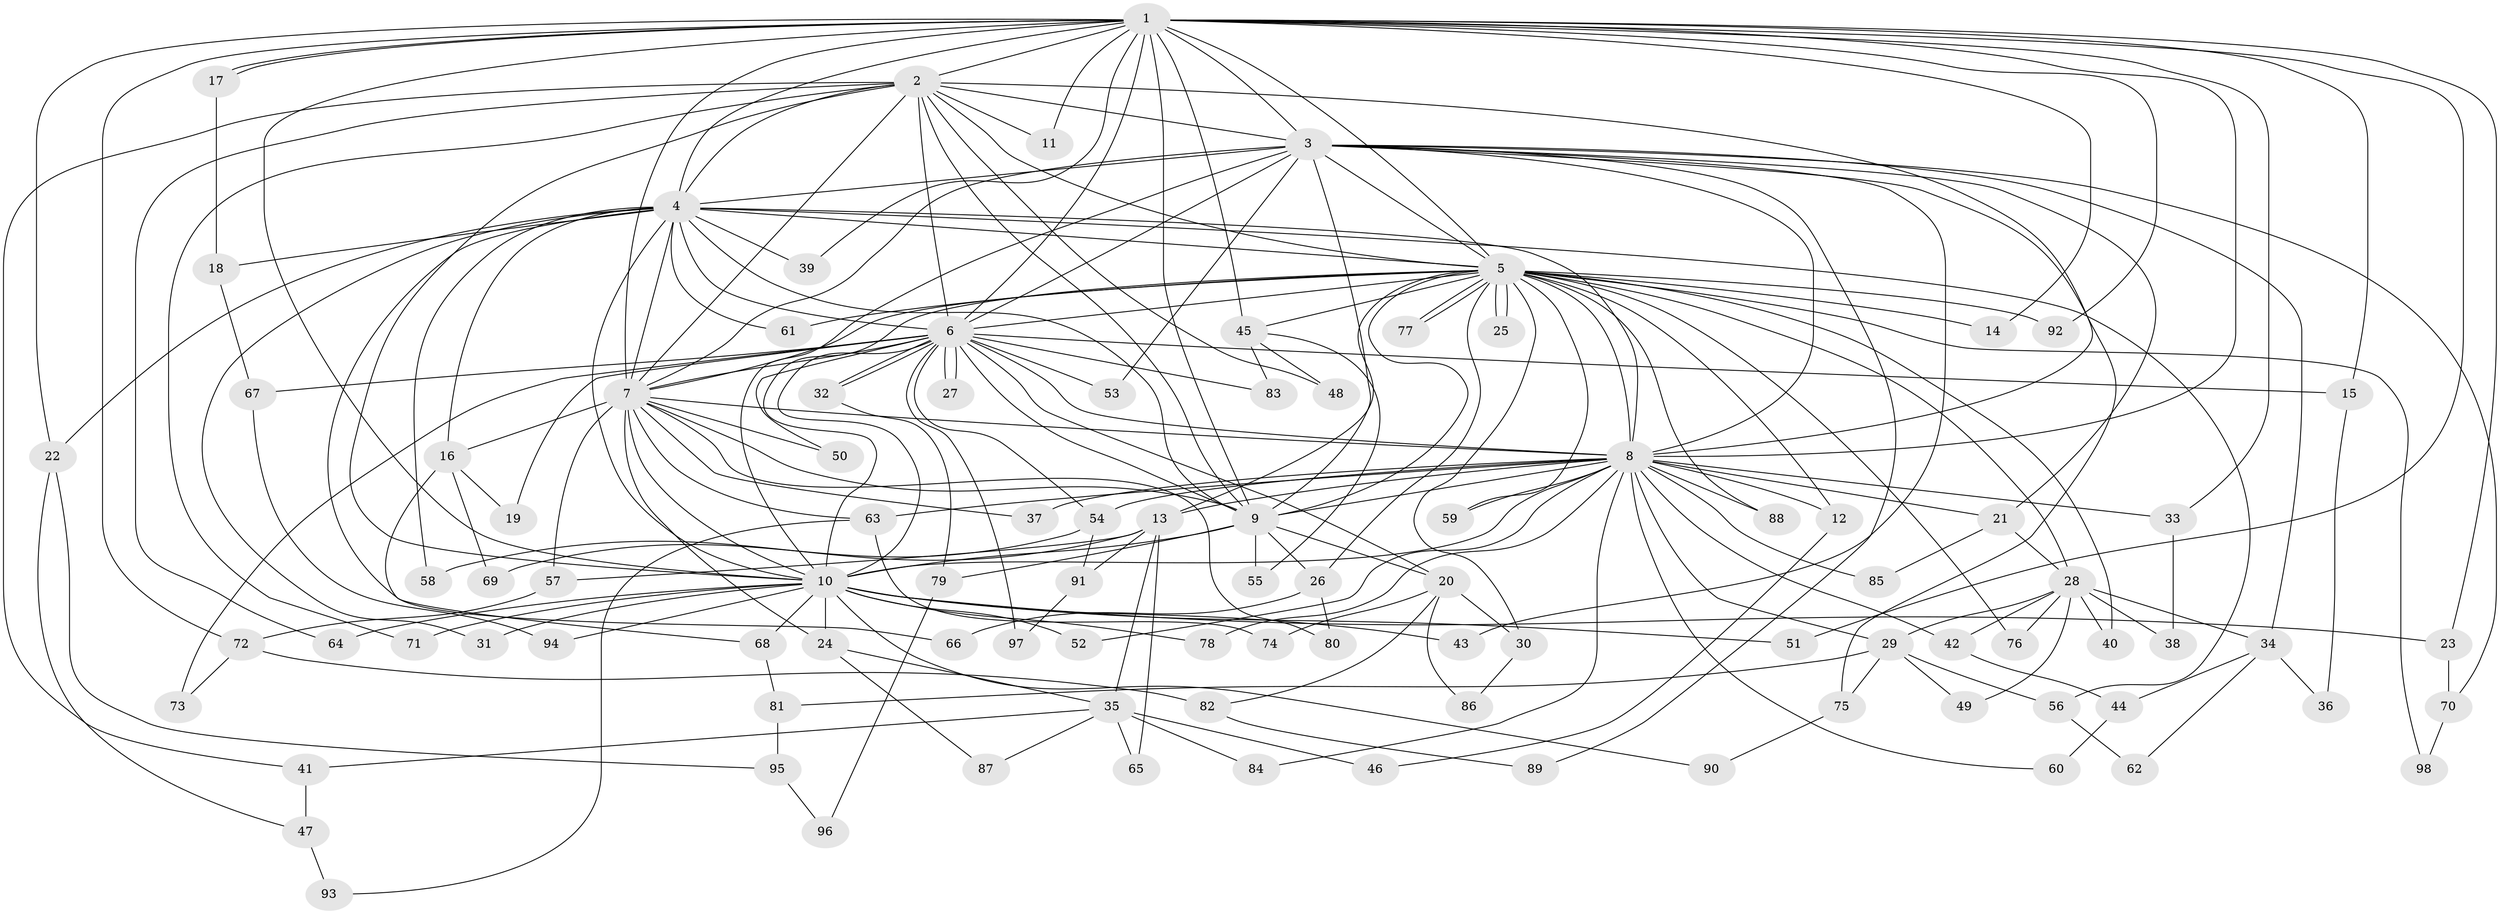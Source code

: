// Generated by graph-tools (version 1.1) at 2025/49/03/09/25 03:49:45]
// undirected, 98 vertices, 221 edges
graph export_dot {
graph [start="1"]
  node [color=gray90,style=filled];
  1;
  2;
  3;
  4;
  5;
  6;
  7;
  8;
  9;
  10;
  11;
  12;
  13;
  14;
  15;
  16;
  17;
  18;
  19;
  20;
  21;
  22;
  23;
  24;
  25;
  26;
  27;
  28;
  29;
  30;
  31;
  32;
  33;
  34;
  35;
  36;
  37;
  38;
  39;
  40;
  41;
  42;
  43;
  44;
  45;
  46;
  47;
  48;
  49;
  50;
  51;
  52;
  53;
  54;
  55;
  56;
  57;
  58;
  59;
  60;
  61;
  62;
  63;
  64;
  65;
  66;
  67;
  68;
  69;
  70;
  71;
  72;
  73;
  74;
  75;
  76;
  77;
  78;
  79;
  80;
  81;
  82;
  83;
  84;
  85;
  86;
  87;
  88;
  89;
  90;
  91;
  92;
  93;
  94;
  95;
  96;
  97;
  98;
  1 -- 2;
  1 -- 3;
  1 -- 4;
  1 -- 5;
  1 -- 6;
  1 -- 7;
  1 -- 8;
  1 -- 9;
  1 -- 10;
  1 -- 11;
  1 -- 14;
  1 -- 15;
  1 -- 17;
  1 -- 17;
  1 -- 22;
  1 -- 23;
  1 -- 33;
  1 -- 39;
  1 -- 45;
  1 -- 51;
  1 -- 72;
  1 -- 92;
  2 -- 3;
  2 -- 4;
  2 -- 5;
  2 -- 6;
  2 -- 7;
  2 -- 8;
  2 -- 9;
  2 -- 10;
  2 -- 11;
  2 -- 41;
  2 -- 48;
  2 -- 64;
  2 -- 71;
  3 -- 4;
  3 -- 5;
  3 -- 6;
  3 -- 7;
  3 -- 8;
  3 -- 9;
  3 -- 10;
  3 -- 21;
  3 -- 34;
  3 -- 43;
  3 -- 53;
  3 -- 70;
  3 -- 75;
  3 -- 89;
  4 -- 5;
  4 -- 6;
  4 -- 7;
  4 -- 8;
  4 -- 9;
  4 -- 10;
  4 -- 16;
  4 -- 18;
  4 -- 22;
  4 -- 31;
  4 -- 39;
  4 -- 56;
  4 -- 58;
  4 -- 61;
  4 -- 66;
  5 -- 6;
  5 -- 7;
  5 -- 8;
  5 -- 9;
  5 -- 10;
  5 -- 12;
  5 -- 13;
  5 -- 14;
  5 -- 25;
  5 -- 25;
  5 -- 26;
  5 -- 28;
  5 -- 30;
  5 -- 40;
  5 -- 45;
  5 -- 59;
  5 -- 61;
  5 -- 76;
  5 -- 77;
  5 -- 77;
  5 -- 88;
  5 -- 92;
  5 -- 98;
  6 -- 7;
  6 -- 8;
  6 -- 9;
  6 -- 10;
  6 -- 15;
  6 -- 19;
  6 -- 20;
  6 -- 27;
  6 -- 27;
  6 -- 32;
  6 -- 32;
  6 -- 50;
  6 -- 53;
  6 -- 54;
  6 -- 67;
  6 -- 73;
  6 -- 83;
  6 -- 97;
  7 -- 8;
  7 -- 9;
  7 -- 10;
  7 -- 16;
  7 -- 24;
  7 -- 37;
  7 -- 50;
  7 -- 57;
  7 -- 63;
  7 -- 80;
  8 -- 9;
  8 -- 10;
  8 -- 12;
  8 -- 13;
  8 -- 21;
  8 -- 29;
  8 -- 33;
  8 -- 37;
  8 -- 42;
  8 -- 52;
  8 -- 54;
  8 -- 59;
  8 -- 60;
  8 -- 63;
  8 -- 78;
  8 -- 84;
  8 -- 85;
  8 -- 88;
  9 -- 10;
  9 -- 20;
  9 -- 26;
  9 -- 55;
  9 -- 79;
  10 -- 23;
  10 -- 24;
  10 -- 31;
  10 -- 43;
  10 -- 51;
  10 -- 52;
  10 -- 64;
  10 -- 68;
  10 -- 71;
  10 -- 78;
  10 -- 90;
  10 -- 94;
  12 -- 46;
  13 -- 35;
  13 -- 57;
  13 -- 58;
  13 -- 65;
  13 -- 91;
  15 -- 36;
  16 -- 19;
  16 -- 68;
  16 -- 69;
  17 -- 18;
  18 -- 67;
  20 -- 30;
  20 -- 74;
  20 -- 82;
  20 -- 86;
  21 -- 28;
  21 -- 85;
  22 -- 47;
  22 -- 95;
  23 -- 70;
  24 -- 35;
  24 -- 87;
  26 -- 66;
  26 -- 80;
  28 -- 29;
  28 -- 34;
  28 -- 38;
  28 -- 40;
  28 -- 42;
  28 -- 49;
  28 -- 76;
  29 -- 49;
  29 -- 56;
  29 -- 75;
  29 -- 81;
  30 -- 86;
  32 -- 79;
  33 -- 38;
  34 -- 36;
  34 -- 44;
  34 -- 62;
  35 -- 41;
  35 -- 46;
  35 -- 65;
  35 -- 84;
  35 -- 87;
  41 -- 47;
  42 -- 44;
  44 -- 60;
  45 -- 48;
  45 -- 55;
  45 -- 83;
  47 -- 93;
  54 -- 69;
  54 -- 91;
  56 -- 62;
  57 -- 72;
  63 -- 74;
  63 -- 93;
  67 -- 94;
  68 -- 81;
  70 -- 98;
  72 -- 73;
  72 -- 82;
  75 -- 90;
  79 -- 96;
  81 -- 95;
  82 -- 89;
  91 -- 97;
  95 -- 96;
}
